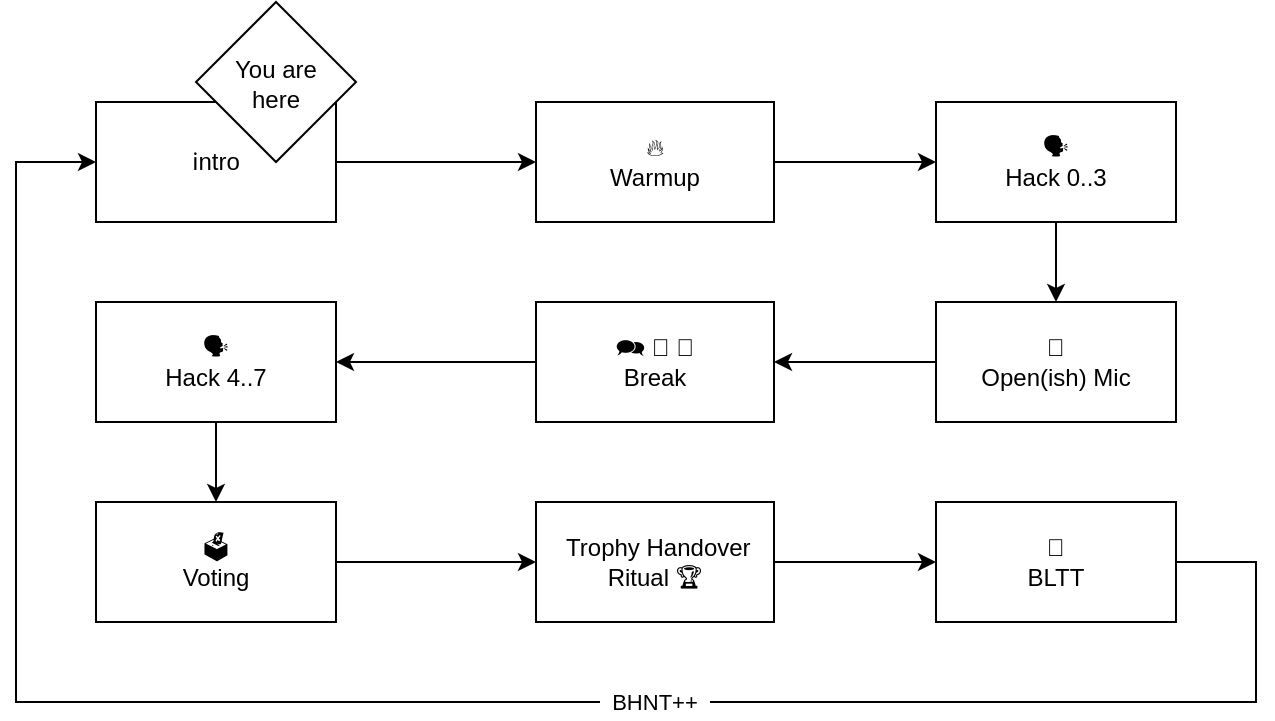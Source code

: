 <mxfile version="28.2.8">
  <diagram name="Page-1" id="FcmPi7jmZGN2hzR9-Mmw">
    <mxGraphModel grid="1" page="1" gridSize="10" guides="1" tooltips="1" connect="1" arrows="1" fold="1" pageScale="1" pageWidth="850" pageHeight="1100" math="0" shadow="0">
      <root>
        <mxCell id="0" />
        <mxCell id="1" parent="0" />
        <mxCell id="p-QslKxEHPgSGssciuGJ-1" value="ℹ️ntro" style="rounded=0;whiteSpace=wrap;html=1;" vertex="1" parent="1">
          <mxGeometry x="80" y="80" width="120" height="60" as="geometry" />
        </mxCell>
        <mxCell id="p-QslKxEHPgSGssciuGJ-2" value="&lt;div&gt;🔥&lt;br&gt;&lt;/div&gt;Warmup" style="rounded=0;whiteSpace=wrap;html=1;" vertex="1" parent="1">
          <mxGeometry x="300" y="80" width="119" height="60" as="geometry" />
        </mxCell>
        <mxCell id="p-QslKxEHPgSGssciuGJ-3" value="" style="endArrow=classic;html=1;rounded=0;exitX=1;exitY=0.5;exitDx=0;exitDy=0;entryX=0;entryY=0.5;entryDx=0;entryDy=0;" edge="1" parent="1" source="p-QslKxEHPgSGssciuGJ-1" target="p-QslKxEHPgSGssciuGJ-2">
          <mxGeometry width="50" height="50" relative="1" as="geometry">
            <mxPoint x="380" y="170" as="sourcePoint" />
            <mxPoint x="430" y="120" as="targetPoint" />
          </mxGeometry>
        </mxCell>
        <mxCell id="p-QslKxEHPgSGssciuGJ-4" value="&lt;div&gt;🗣️&lt;br&gt;&lt;/div&gt;Hack 0..3" style="rounded=0;whiteSpace=wrap;html=1;" vertex="1" parent="1">
          <mxGeometry x="500" y="80" width="120" height="60" as="geometry" />
        </mxCell>
        <mxCell id="p-QslKxEHPgSGssciuGJ-5" value="" style="endArrow=classic;html=1;rounded=0;exitX=1;exitY=0.5;exitDx=0;exitDy=0;" edge="1" parent="1" source="p-QslKxEHPgSGssciuGJ-2">
          <mxGeometry width="50" height="50" relative="1" as="geometry">
            <mxPoint x="405" y="109.5" as="sourcePoint" />
            <mxPoint x="500" y="110" as="targetPoint" />
          </mxGeometry>
        </mxCell>
        <mxCell id="p-QslKxEHPgSGssciuGJ-6" value="&lt;div&gt;🎤&lt;br&gt;&lt;/div&gt;Open(ish) Mic" style="rounded=0;whiteSpace=wrap;html=1;" vertex="1" parent="1">
          <mxGeometry x="500" y="180" width="120" height="60" as="geometry" />
        </mxCell>
        <mxCell id="p-QslKxEHPgSGssciuGJ-7" value="&lt;div&gt;🗪&amp;nbsp;🚽&amp;nbsp;🚰&lt;br&gt;&lt;/div&gt;Break" style="rounded=0;whiteSpace=wrap;html=1;" vertex="1" parent="1">
          <mxGeometry x="300" y="180" width="119" height="60" as="geometry" />
        </mxCell>
        <mxCell id="p-QslKxEHPgSGssciuGJ-8" value="" style="endArrow=classic;html=1;rounded=0;entryX=0.5;entryY=0;entryDx=0;entryDy=0;exitX=0.5;exitY=1;exitDx=0;exitDy=0;" edge="1" parent="1" source="p-QslKxEHPgSGssciuGJ-4" target="p-QslKxEHPgSGssciuGJ-6">
          <mxGeometry width="50" height="50" relative="1" as="geometry">
            <mxPoint x="545" y="150" as="sourcePoint" />
            <mxPoint x="405" y="120" as="targetPoint" />
          </mxGeometry>
        </mxCell>
        <mxCell id="p-QslKxEHPgSGssciuGJ-9" value="&lt;div&gt;🗣️&lt;br&gt;&lt;/div&gt;Hack 4..7" style="rounded=0;whiteSpace=wrap;html=1;" vertex="1" parent="1">
          <mxGeometry x="80" y="180" width="120" height="60" as="geometry" />
        </mxCell>
        <mxCell id="p-QslKxEHPgSGssciuGJ-10" value="" style="rhombus;whiteSpace=wrap;html=1;" vertex="1" parent="1">
          <mxGeometry x="130" y="30" width="80" height="80" as="geometry" />
        </mxCell>
        <mxCell id="p-QslKxEHPgSGssciuGJ-11" value="You are here" style="text;html=1;whiteSpace=wrap;strokeColor=none;fillColor=none;align=center;verticalAlign=middle;rounded=0;" vertex="1" parent="1">
          <mxGeometry x="140" y="59" width="60" height="23" as="geometry" />
        </mxCell>
        <mxCell id="p-QslKxEHPgSGssciuGJ-12" value="" style="endArrow=classic;html=1;rounded=0;exitX=0;exitY=0.5;exitDx=0;exitDy=0;entryX=1;entryY=0.5;entryDx=0;entryDy=0;" edge="1" parent="1" source="p-QslKxEHPgSGssciuGJ-6" target="p-QslKxEHPgSGssciuGJ-7">
          <mxGeometry width="50" height="50" relative="1" as="geometry">
            <mxPoint x="302.5" y="310" as="sourcePoint" />
            <mxPoint x="387.5" y="310" as="targetPoint" />
          </mxGeometry>
        </mxCell>
        <mxCell id="p-QslKxEHPgSGssciuGJ-13" value="" style="endArrow=classic;html=1;rounded=0;exitX=0;exitY=0.5;exitDx=0;exitDy=0;entryX=1;entryY=0.5;entryDx=0;entryDy=0;" edge="1" parent="1" source="p-QslKxEHPgSGssciuGJ-7" target="p-QslKxEHPgSGssciuGJ-9">
          <mxGeometry width="50" height="50" relative="1" as="geometry">
            <mxPoint x="280" y="260" as="sourcePoint" />
            <mxPoint x="365" y="260" as="targetPoint" />
          </mxGeometry>
        </mxCell>
        <mxCell id="p-QslKxEHPgSGssciuGJ-14" value="&lt;div&gt;🗳️&lt;br&gt;&lt;/div&gt;Voting" style="rounded=0;whiteSpace=wrap;html=1;" vertex="1" parent="1">
          <mxGeometry x="80" y="280" width="120" height="60" as="geometry" />
        </mxCell>
        <mxCell id="p-QslKxEHPgSGssciuGJ-15" value="&amp;nbsp;Trophy Handover&lt;br&gt;&lt;div&gt;&lt;span style=&quot;background-color: transparent; color: light-dark(rgb(0, 0, 0), rgb(255, 255, 255));&quot;&gt;Ritual&amp;nbsp;&lt;/span&gt;🏆&lt;br&gt;&lt;/div&gt;" style="rounded=0;whiteSpace=wrap;html=1;" vertex="1" parent="1">
          <mxGeometry x="300" y="280" width="119" height="60" as="geometry" />
        </mxCell>
        <mxCell id="p-QslKxEHPgSGssciuGJ-16" value="" style="endArrow=classic;html=1;rounded=0;entryX=0.5;entryY=0;entryDx=0;entryDy=0;exitX=0.5;exitY=1;exitDx=0;exitDy=0;" edge="1" parent="1" source="p-QslKxEHPgSGssciuGJ-9" target="p-QslKxEHPgSGssciuGJ-14">
          <mxGeometry width="50" height="50" relative="1" as="geometry">
            <mxPoint x="130" y="250" as="sourcePoint" />
            <mxPoint x="160" y="280" as="targetPoint" />
          </mxGeometry>
        </mxCell>
        <mxCell id="p-QslKxEHPgSGssciuGJ-17" value="" style="endArrow=classic;html=1;rounded=0;entryX=0;entryY=0.5;entryDx=0;entryDy=0;exitX=1;exitY=0.5;exitDx=0;exitDy=0;" edge="1" parent="1" source="p-QslKxEHPgSGssciuGJ-14" target="p-QslKxEHPgSGssciuGJ-15">
          <mxGeometry width="50" height="50" relative="1" as="geometry">
            <mxPoint x="210" y="380" as="sourcePoint" />
            <mxPoint x="210" y="420" as="targetPoint" />
          </mxGeometry>
        </mxCell>
        <mxCell id="p-QslKxEHPgSGssciuGJ-18" value="&lt;div&gt;🏓&lt;br&gt;&lt;/div&gt;BLTT" style="rounded=0;whiteSpace=wrap;html=1;" vertex="1" parent="1">
          <mxGeometry x="500" y="280" width="120" height="60" as="geometry" />
        </mxCell>
        <mxCell id="p-QslKxEHPgSGssciuGJ-19" value="" style="endArrow=classic;html=1;rounded=0;entryX=0;entryY=0.5;entryDx=0;entryDy=0;exitX=1;exitY=0.5;exitDx=0;exitDy=0;" edge="1" parent="1" source="p-QslKxEHPgSGssciuGJ-15" target="p-QslKxEHPgSGssciuGJ-18">
          <mxGeometry width="50" height="50" relative="1" as="geometry">
            <mxPoint x="415" y="319.66" as="sourcePoint" />
            <mxPoint x="500" y="319.66" as="targetPoint" />
          </mxGeometry>
        </mxCell>
        <mxCell id="p-QslKxEHPgSGssciuGJ-20" value="" style="endArrow=classic;html=1;rounded=0;exitX=1;exitY=0.5;exitDx=0;exitDy=0;entryX=0;entryY=0.5;entryDx=0;entryDy=0;" edge="1" parent="1" source="p-QslKxEHPgSGssciuGJ-18" target="p-QslKxEHPgSGssciuGJ-1">
          <mxGeometry width="50" height="50" relative="1" as="geometry">
            <mxPoint x="630" y="330" as="sourcePoint" />
            <mxPoint x="20" y="110" as="targetPoint" />
            <Array as="points">
              <mxPoint x="660" y="310" />
              <mxPoint x="660" y="380" />
              <mxPoint x="40" y="380" />
              <mxPoint x="40" y="110" />
            </Array>
          </mxGeometry>
        </mxCell>
        <mxCell id="p-QslKxEHPgSGssciuGJ-21" value="&amp;nbsp; BHNT++&amp;nbsp;&amp;nbsp;" style="edgeLabel;html=1;align=center;verticalAlign=middle;resizable=0;points=[];" vertex="1" connectable="0" parent="p-QslKxEHPgSGssciuGJ-20">
          <mxGeometry x="-0.156" relative="1" as="geometry">
            <mxPoint x="28" as="offset" />
          </mxGeometry>
        </mxCell>
      </root>
    </mxGraphModel>
  </diagram>
</mxfile>
